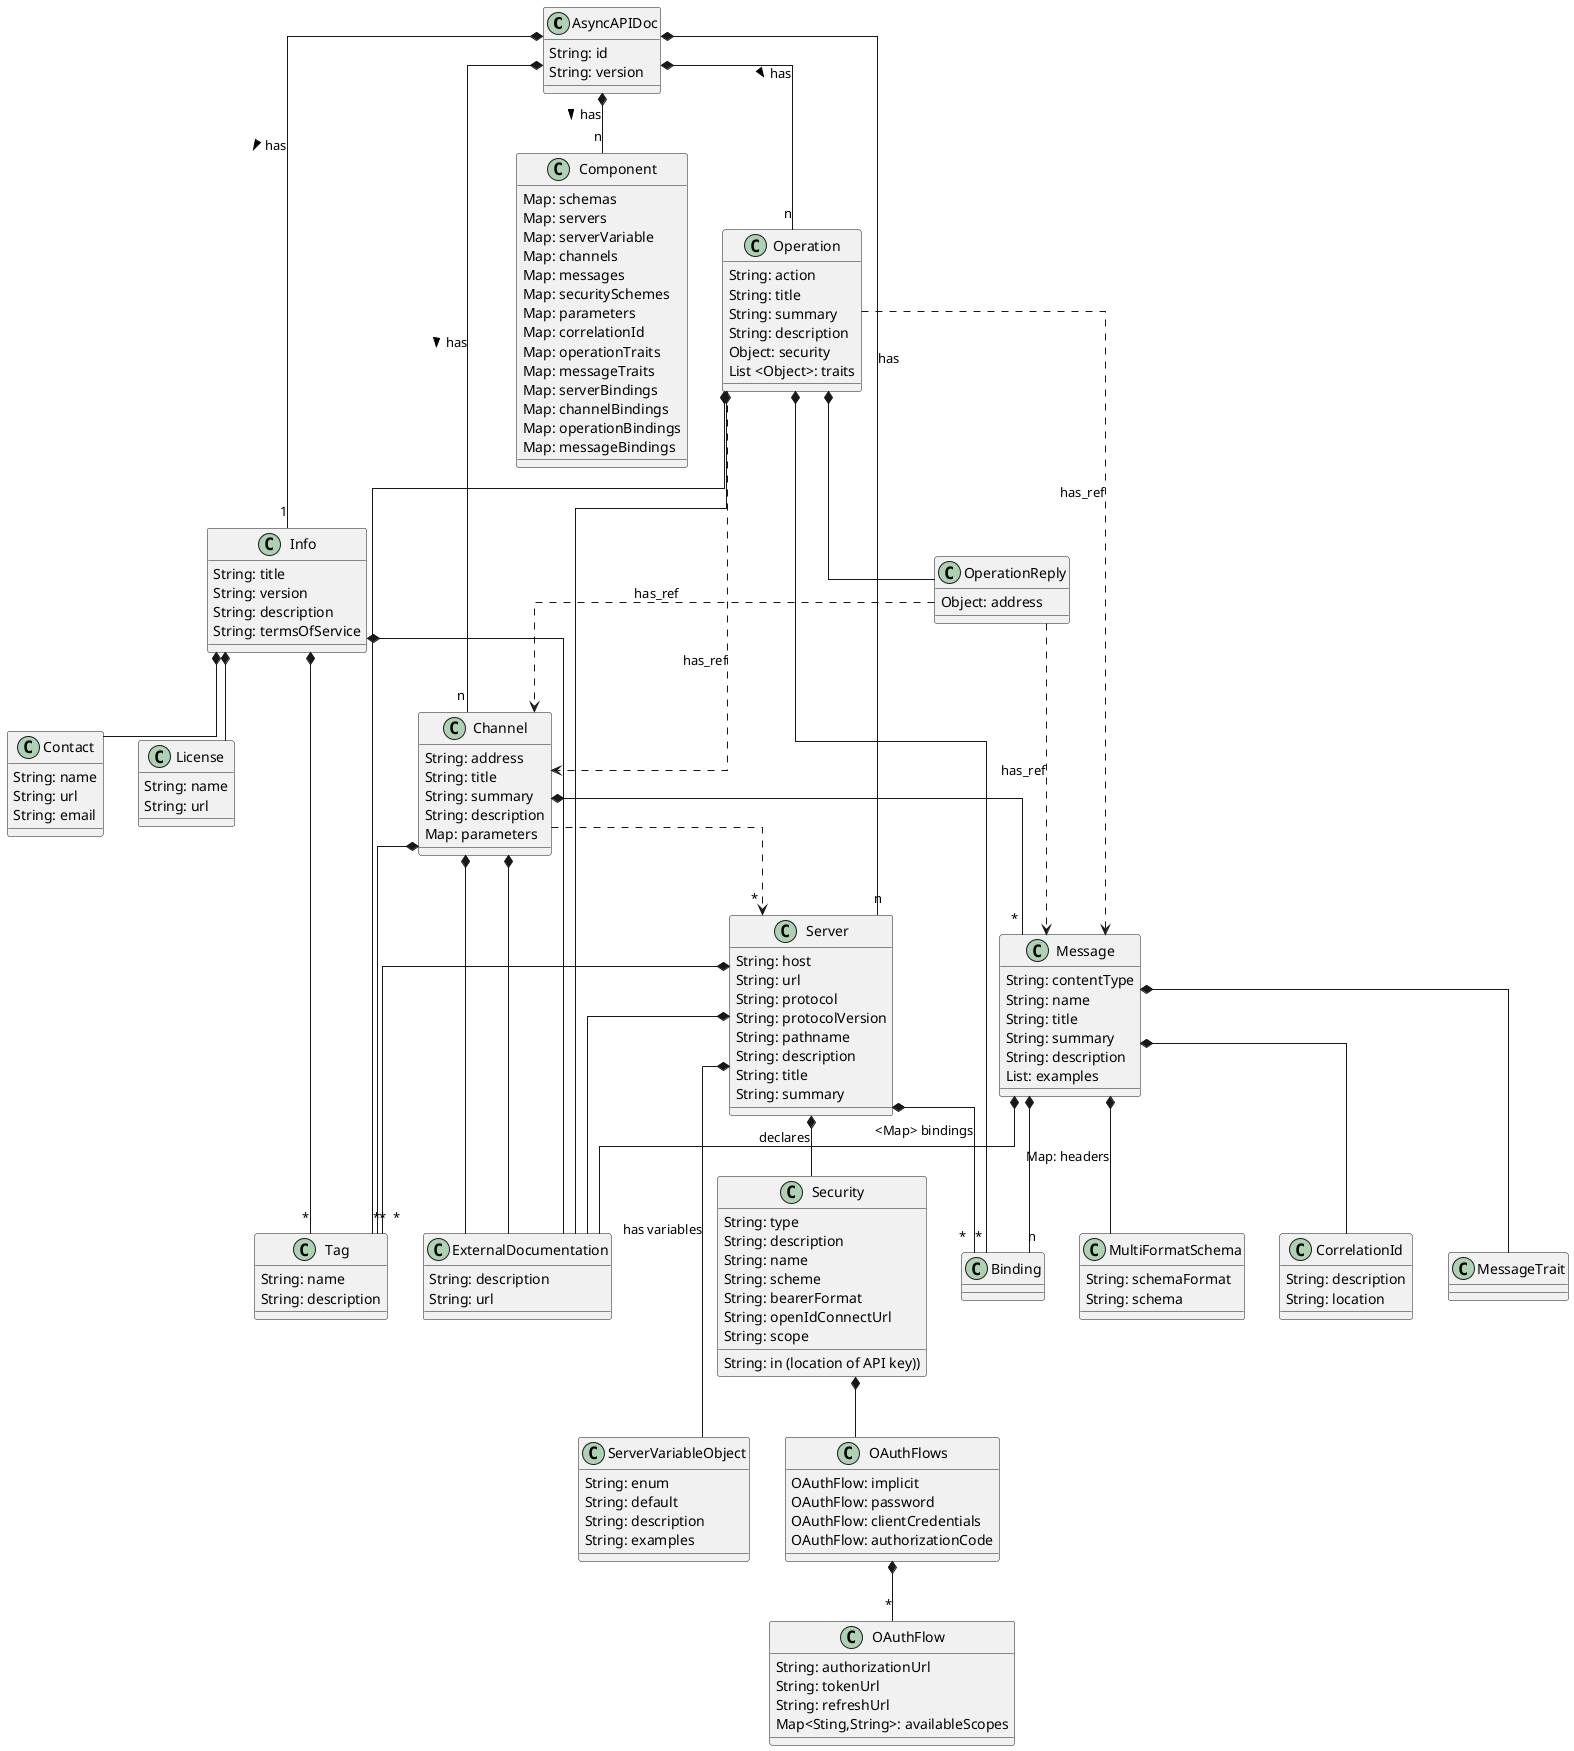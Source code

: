 @startuml
skinparam linetype polyline
skinparam linetype ortho


class AsyncAPIDoc{
    String: id
    String: version
}
AsyncAPIDoc *-- "1"  Info: > has
AsyncAPIDoc *-- "n"  Channel: > has
AsyncAPIDoc *-- "n"  Component: > has
AsyncAPIDoc *-- "n"  Operation: > has
AsyncAPIDoc *----- "n"  Server:  has

class Info{
    String: title
    String: version
    String: description
    String: termsOfService
}
Info *-- Contact
Info *-- License
Info *---- "*"  Tag
Info *-- ExternalDocumentation

class Contact{
    String: name
    String: url
    String: email
}

class License{
    String: name
    String: url
}

class Tag{
    String: name
    String: description
}

class ExternalDocumentation{
    String: description
    String: url
}

class Server {
    String: host
    String: url
    String: protocol
    String: protocolVersion
    String: pathname
    String: description
    String: title
    String: summary
}

Server *--- ServerVariableObject: has variables
Server *-- "*"  Tag
Server *-- Security: declares
Server *-- ExternalDocumentation
Server *-- "*" Binding: <Map> bindings

class ServerVariableObject{
    String: enum
    String: default
    String: description
    String: examples
}

class Security{
    String: type
    String: description
    String: name
    String: in (location of API key))
    String: scheme
    String: bearerFormat
    String: openIdConnectUrl
    String: scope
}

Security *-- OAuthFlows

class OAuthFlows{
    OAuthFlow: implicit
    OAuthFlow: password
    OAuthFlow: clientCredentials
    OAuthFlow: authorizationCode
    }

OAuthFlows *-- "*" OAuthFlow

class OAuthFlow{
    String: authorizationUrl
    String: tokenUrl
    String: refreshUrl
    Map<Sting,String>: availableScopes
    }

class Channel{
    String: address
    String: title
    String: summary
    String: description
    Map: parameters
}

Channel ..> "*"  Server
Channel *-- "*"  Message
Channel *-- "*"  Tag
Channel *-- ExternalDocumentation
Channel *-- ExternalDocumentation

class Message{
    String: contentType
    String: name
    String: title
    String: summary
    String: description
    List: examples

}

Message *-- MultiFormatSchema: Map: headers
Message *-- ExternalDocumentation
Message *-- CorrelationId
Message *-- "n" Binding
Message *-- MessageTrait

class MultiFormatSchema{
    String: schemaFormat
    String: schema
    }

class CorrelationId{
    String: description
    String: location
    }

class Operation{
    String: action
    String: title
    String: summary
    String: description
    Object: security
    List <Object>: traits
}

Operation ..> Channel: has_ref
Operation ..> Message: has_ref
Operation *-- "*" Tag
Operation *-- ExternalDocumentation
Operation *-- "*" Binding
Operation *-- OperationReply

class OperationReply{
    Object: address
    }

OperationReply ..> Channel: has_ref
OperationReply ..> Message: has_ref

class Component{
    Map: schemas
    Map: servers
    Map: serverVariable
    Map: channels
    Map: messages
    Map: securitySchemes
    Map: parameters
    Map: correlationId
    Map: operationTraits
    Map: messageTraits
    Map: serverBindings
    Map: channelBindings
    Map: operationBindings
    Map: messageBindings
}

@enduml